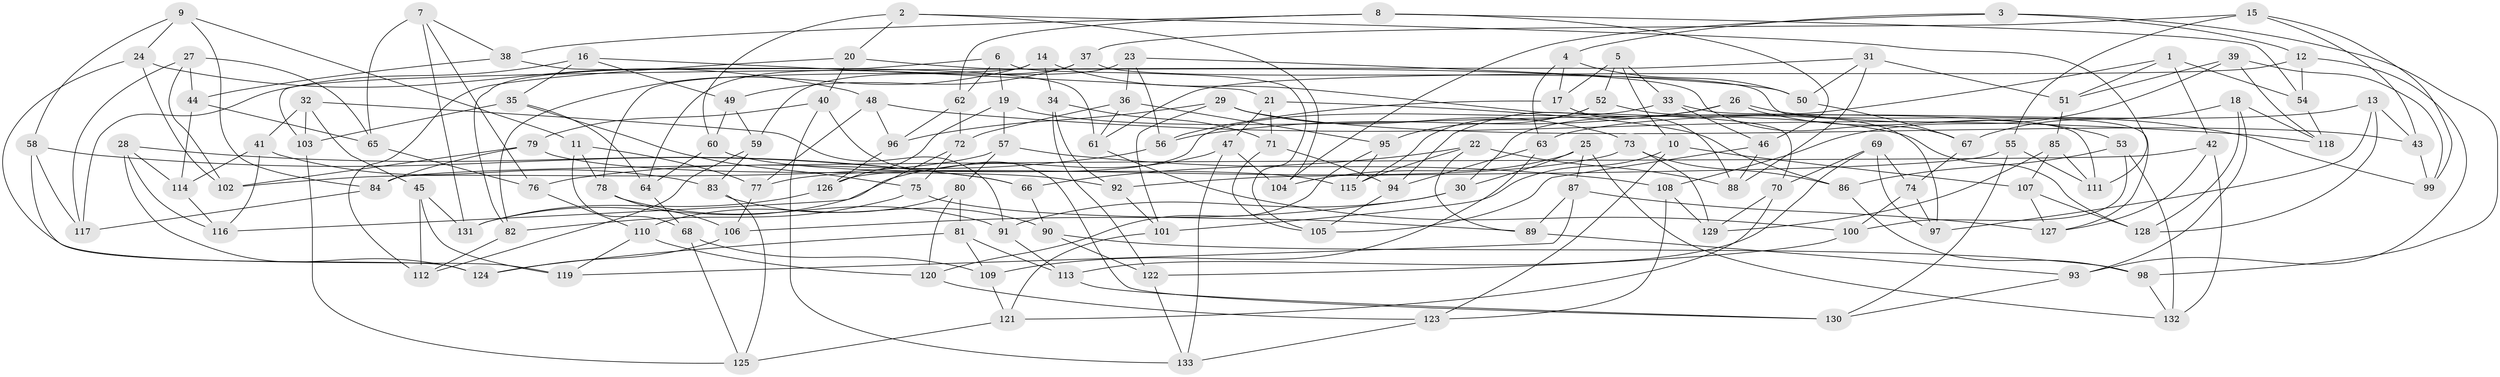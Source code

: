 // Generated by graph-tools (version 1.1) at 2025/16/03/09/25 04:16:26]
// undirected, 133 vertices, 266 edges
graph export_dot {
graph [start="1"]
  node [color=gray90,style=filled];
  1;
  2;
  3;
  4;
  5;
  6;
  7;
  8;
  9;
  10;
  11;
  12;
  13;
  14;
  15;
  16;
  17;
  18;
  19;
  20;
  21;
  22;
  23;
  24;
  25;
  26;
  27;
  28;
  29;
  30;
  31;
  32;
  33;
  34;
  35;
  36;
  37;
  38;
  39;
  40;
  41;
  42;
  43;
  44;
  45;
  46;
  47;
  48;
  49;
  50;
  51;
  52;
  53;
  54;
  55;
  56;
  57;
  58;
  59;
  60;
  61;
  62;
  63;
  64;
  65;
  66;
  67;
  68;
  69;
  70;
  71;
  72;
  73;
  74;
  75;
  76;
  77;
  78;
  79;
  80;
  81;
  82;
  83;
  84;
  85;
  86;
  87;
  88;
  89;
  90;
  91;
  92;
  93;
  94;
  95;
  96;
  97;
  98;
  99;
  100;
  101;
  102;
  103;
  104;
  105;
  106;
  107;
  108;
  109;
  110;
  111;
  112;
  113;
  114;
  115;
  116;
  117;
  118;
  119;
  120;
  121;
  122;
  123;
  124;
  125;
  126;
  127;
  128;
  129;
  130;
  131;
  132;
  133;
  1 -- 51;
  1 -- 30;
  1 -- 42;
  1 -- 54;
  2 -- 111;
  2 -- 60;
  2 -- 20;
  2 -- 104;
  3 -- 98;
  3 -- 12;
  3 -- 104;
  3 -- 4;
  4 -- 50;
  4 -- 17;
  4 -- 63;
  5 -- 10;
  5 -- 33;
  5 -- 17;
  5 -- 52;
  6 -- 19;
  6 -- 62;
  6 -- 82;
  6 -- 105;
  7 -- 131;
  7 -- 76;
  7 -- 38;
  7 -- 65;
  8 -- 46;
  8 -- 38;
  8 -- 54;
  8 -- 62;
  9 -- 24;
  9 -- 84;
  9 -- 11;
  9 -- 58;
  10 -- 123;
  10 -- 107;
  10 -- 101;
  11 -- 68;
  11 -- 78;
  11 -- 77;
  12 -- 61;
  12 -- 54;
  12 -- 93;
  13 -- 63;
  13 -- 97;
  13 -- 43;
  13 -- 128;
  14 -- 70;
  14 -- 34;
  14 -- 82;
  14 -- 78;
  15 -- 43;
  15 -- 55;
  15 -- 99;
  15 -- 37;
  16 -- 49;
  16 -- 21;
  16 -- 117;
  16 -- 35;
  17 -- 88;
  17 -- 56;
  18 -- 118;
  18 -- 128;
  18 -- 93;
  18 -- 67;
  19 -- 128;
  19 -- 126;
  19 -- 57;
  20 -- 40;
  20 -- 112;
  20 -- 67;
  21 -- 71;
  21 -- 86;
  21 -- 47;
  22 -- 88;
  22 -- 66;
  22 -- 115;
  22 -- 89;
  23 -- 36;
  23 -- 50;
  23 -- 59;
  23 -- 56;
  24 -- 102;
  24 -- 48;
  24 -- 119;
  25 -- 87;
  25 -- 132;
  25 -- 30;
  25 -- 104;
  26 -- 56;
  26 -- 99;
  26 -- 53;
  26 -- 94;
  27 -- 44;
  27 -- 102;
  27 -- 65;
  27 -- 117;
  28 -- 124;
  28 -- 116;
  28 -- 114;
  28 -- 66;
  29 -- 101;
  29 -- 43;
  29 -- 73;
  29 -- 96;
  30 -- 91;
  30 -- 106;
  31 -- 51;
  31 -- 50;
  31 -- 103;
  31 -- 88;
  32 -- 103;
  32 -- 91;
  32 -- 41;
  32 -- 45;
  33 -- 46;
  33 -- 111;
  33 -- 126;
  34 -- 92;
  34 -- 71;
  34 -- 122;
  35 -- 64;
  35 -- 75;
  35 -- 103;
  36 -- 61;
  36 -- 72;
  36 -- 95;
  37 -- 49;
  37 -- 127;
  37 -- 64;
  38 -- 44;
  38 -- 61;
  39 -- 118;
  39 -- 51;
  39 -- 108;
  39 -- 99;
  40 -- 130;
  40 -- 133;
  40 -- 79;
  41 -- 114;
  41 -- 116;
  41 -- 83;
  42 -- 132;
  42 -- 127;
  42 -- 84;
  43 -- 99;
  44 -- 65;
  44 -- 114;
  45 -- 112;
  45 -- 119;
  45 -- 131;
  46 -- 88;
  46 -- 105;
  47 -- 116;
  47 -- 104;
  47 -- 133;
  48 -- 118;
  48 -- 77;
  48 -- 96;
  49 -- 60;
  49 -- 59;
  50 -- 67;
  51 -- 85;
  52 -- 97;
  52 -- 115;
  52 -- 95;
  53 -- 132;
  53 -- 86;
  53 -- 100;
  54 -- 118;
  55 -- 92;
  55 -- 111;
  55 -- 130;
  56 -- 76;
  57 -- 108;
  57 -- 80;
  57 -- 102;
  58 -- 66;
  58 -- 117;
  58 -- 124;
  59 -- 83;
  59 -- 112;
  60 -- 115;
  60 -- 64;
  61 -- 100;
  62 -- 96;
  62 -- 72;
  63 -- 109;
  63 -- 94;
  64 -- 68;
  65 -- 76;
  66 -- 90;
  67 -- 74;
  68 -- 125;
  68 -- 109;
  69 -- 97;
  69 -- 113;
  69 -- 70;
  69 -- 74;
  70 -- 129;
  70 -- 121;
  71 -- 105;
  71 -- 94;
  72 -- 131;
  72 -- 75;
  73 -- 129;
  73 -- 86;
  73 -- 77;
  74 -- 97;
  74 -- 100;
  75 -- 82;
  75 -- 89;
  76 -- 110;
  77 -- 106;
  78 -- 106;
  78 -- 91;
  79 -- 102;
  79 -- 84;
  79 -- 92;
  80 -- 81;
  80 -- 120;
  80 -- 110;
  81 -- 124;
  81 -- 113;
  81 -- 109;
  82 -- 112;
  83 -- 90;
  83 -- 125;
  84 -- 117;
  85 -- 129;
  85 -- 107;
  85 -- 111;
  86 -- 98;
  87 -- 119;
  87 -- 127;
  87 -- 89;
  89 -- 93;
  90 -- 122;
  90 -- 98;
  91 -- 113;
  92 -- 101;
  93 -- 130;
  94 -- 105;
  95 -- 120;
  95 -- 115;
  96 -- 126;
  98 -- 132;
  100 -- 122;
  101 -- 121;
  103 -- 125;
  106 -- 124;
  107 -- 127;
  107 -- 128;
  108 -- 123;
  108 -- 129;
  109 -- 121;
  110 -- 120;
  110 -- 119;
  113 -- 130;
  114 -- 116;
  120 -- 123;
  121 -- 125;
  122 -- 133;
  123 -- 133;
  126 -- 131;
}
